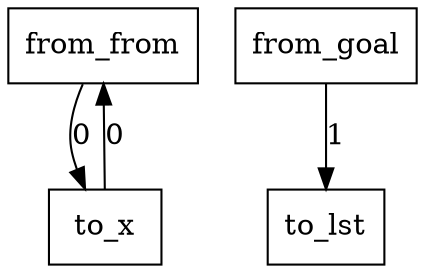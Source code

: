 digraph {
    graph [rankdir=TB
          ,bgcolor=transparent];
    node [shape=box
         ,fillcolor=white
         ,style=filled];
    0 [label=<from_from>];
    1 [label=<from_goal>];
    2 [label=<to_x>];
    3 [label=<to_lst>];
    0 -> 2 [label=0];
    1 -> 3 [label=1];
    2 -> 0 [label=0];
}